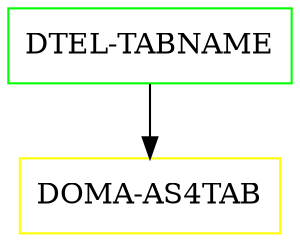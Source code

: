 digraph G {
  "DTEL-TABNAME" [shape=box,color=green];
  "DOMA-AS4TAB" [shape=box,color=yellow,URL="./DOMA_AS4TAB.html"];
  "DTEL-TABNAME" -> "DOMA-AS4TAB";
}
